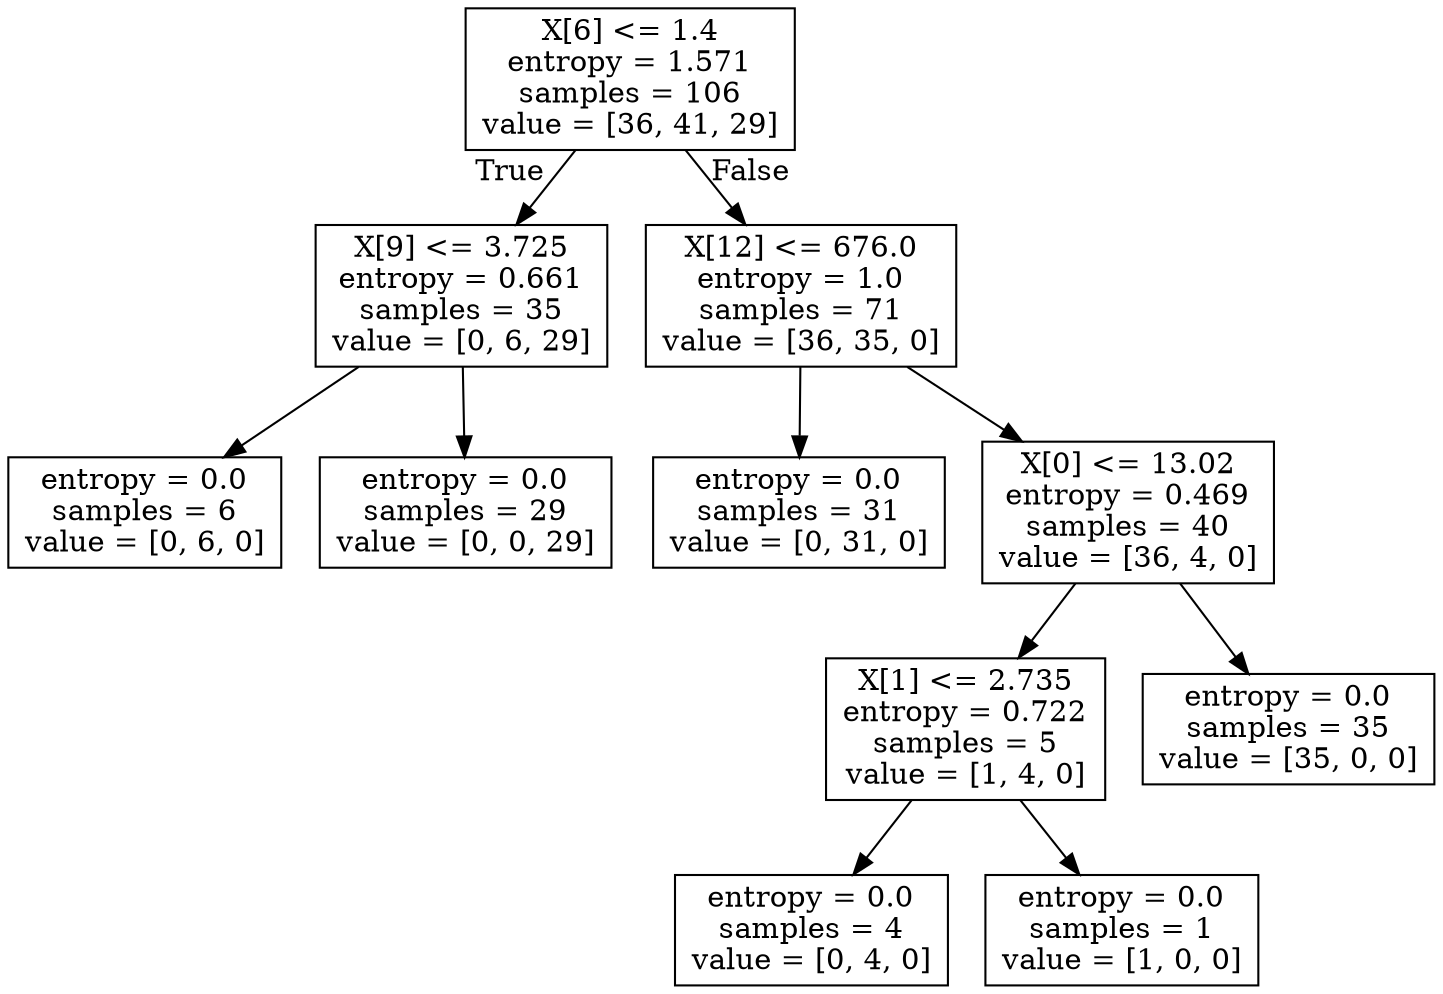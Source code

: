 digraph Tree {
node [shape=box] ;
0 [label="X[6] <= 1.4\nentropy = 1.571\nsamples = 106\nvalue = [36, 41, 29]"] ;
1 [label="X[9] <= 3.725\nentropy = 0.661\nsamples = 35\nvalue = [0, 6, 29]"] ;
0 -> 1 [labeldistance=2.5, labelangle=45, headlabel="True"] ;
2 [label="entropy = 0.0\nsamples = 6\nvalue = [0, 6, 0]"] ;
1 -> 2 ;
3 [label="entropy = 0.0\nsamples = 29\nvalue = [0, 0, 29]"] ;
1 -> 3 ;
4 [label="X[12] <= 676.0\nentropy = 1.0\nsamples = 71\nvalue = [36, 35, 0]"] ;
0 -> 4 [labeldistance=2.5, labelangle=-45, headlabel="False"] ;
5 [label="entropy = 0.0\nsamples = 31\nvalue = [0, 31, 0]"] ;
4 -> 5 ;
6 [label="X[0] <= 13.02\nentropy = 0.469\nsamples = 40\nvalue = [36, 4, 0]"] ;
4 -> 6 ;
7 [label="X[1] <= 2.735\nentropy = 0.722\nsamples = 5\nvalue = [1, 4, 0]"] ;
6 -> 7 ;
8 [label="entropy = 0.0\nsamples = 4\nvalue = [0, 4, 0]"] ;
7 -> 8 ;
9 [label="entropy = 0.0\nsamples = 1\nvalue = [1, 0, 0]"] ;
7 -> 9 ;
10 [label="entropy = 0.0\nsamples = 35\nvalue = [35, 0, 0]"] ;
6 -> 10 ;
}